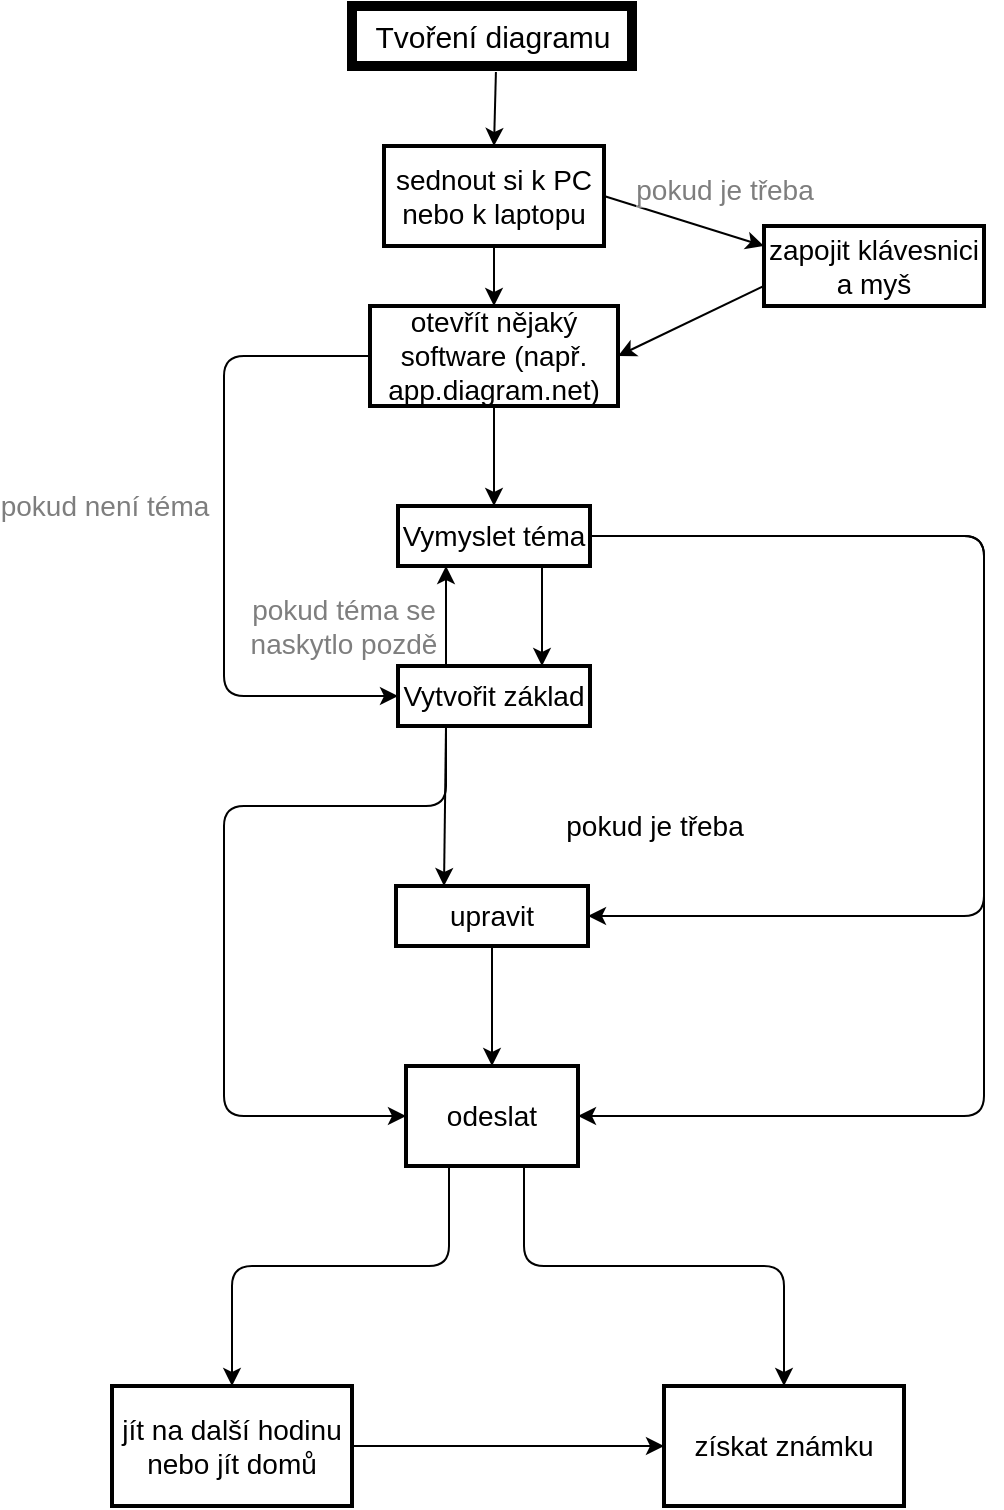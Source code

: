 <mxfile version="20.4.0" type="github">
  <diagram id="C5RBs43oDa-KdzZeNtuy" name="Page-1">
    <mxGraphModel dx="1422" dy="794" grid="1" gridSize="10" guides="1" tooltips="1" connect="1" arrows="1" fold="1" page="1" pageScale="1" pageWidth="827" pageHeight="1169" math="0" shadow="0">
      <root>
        <mxCell id="WIyWlLk6GJQsqaUBKTNV-0" />
        <mxCell id="WIyWlLk6GJQsqaUBKTNV-1" parent="WIyWlLk6GJQsqaUBKTNV-0" />
        <mxCell id="m6Q66YqN6v0zg1EJGyce-28" style="edgeStyle=orthogonalEdgeStyle;rounded=1;orthogonalLoop=1;jettySize=auto;html=1;exitX=1;exitY=0.5;exitDx=0;exitDy=0;entryX=1;entryY=0.5;entryDx=0;entryDy=0;fontSize=14;" edge="1" parent="WIyWlLk6GJQsqaUBKTNV-1" source="m6Q66YqN6v0zg1EJGyce-0" target="m6Q66YqN6v0zg1EJGyce-2">
          <mxGeometry relative="1" as="geometry">
            <Array as="points">
              <mxPoint x="660" y="335" />
              <mxPoint x="660" y="525" />
            </Array>
          </mxGeometry>
        </mxCell>
        <mxCell id="m6Q66YqN6v0zg1EJGyce-33" style="edgeStyle=orthogonalEdgeStyle;rounded=1;orthogonalLoop=1;jettySize=auto;html=1;exitX=1;exitY=0.5;exitDx=0;exitDy=0;entryX=1;entryY=0.5;entryDx=0;entryDy=0;fontSize=14;" edge="1" parent="WIyWlLk6GJQsqaUBKTNV-1" source="m6Q66YqN6v0zg1EJGyce-0" target="m6Q66YqN6v0zg1EJGyce-29">
          <mxGeometry relative="1" as="geometry">
            <Array as="points">
              <mxPoint x="660" y="335" />
              <mxPoint x="660" y="625" />
            </Array>
          </mxGeometry>
        </mxCell>
        <mxCell id="m6Q66YqN6v0zg1EJGyce-38" style="edgeStyle=orthogonalEdgeStyle;rounded=1;orthogonalLoop=1;jettySize=auto;html=1;exitX=0.75;exitY=1;exitDx=0;exitDy=0;entryX=0.75;entryY=0;entryDx=0;entryDy=0;fontSize=14;" edge="1" parent="WIyWlLk6GJQsqaUBKTNV-1" source="m6Q66YqN6v0zg1EJGyce-0" target="m6Q66YqN6v0zg1EJGyce-3">
          <mxGeometry relative="1" as="geometry" />
        </mxCell>
        <mxCell id="m6Q66YqN6v0zg1EJGyce-0" value="&lt;font style=&quot;font-size: 14px;&quot;&gt;Vymyslet téma&lt;/font&gt;" style="rounded=0;whiteSpace=wrap;html=1;strokeWidth=2;" vertex="1" parent="WIyWlLk6GJQsqaUBKTNV-1">
          <mxGeometry x="367" y="320" width="96" height="30" as="geometry" />
        </mxCell>
        <mxCell id="m6Q66YqN6v0zg1EJGyce-1" value="&lt;font style=&quot;font-size: 15px;&quot;&gt;Tvoření diagramu&lt;/font&gt;" style="text;html=1;align=center;verticalAlign=middle;resizable=0;points=[];autosize=1;strokeColor=default;fillColor=none;strokeWidth=5;" vertex="1" parent="WIyWlLk6GJQsqaUBKTNV-1">
          <mxGeometry x="344" y="70" width="140" height="30" as="geometry" />
        </mxCell>
        <mxCell id="m6Q66YqN6v0zg1EJGyce-30" value="" style="edgeStyle=orthogonalEdgeStyle;rounded=1;orthogonalLoop=1;jettySize=auto;html=1;fontSize=14;" edge="1" parent="WIyWlLk6GJQsqaUBKTNV-1" source="m6Q66YqN6v0zg1EJGyce-2" target="m6Q66YqN6v0zg1EJGyce-29">
          <mxGeometry relative="1" as="geometry" />
        </mxCell>
        <mxCell id="m6Q66YqN6v0zg1EJGyce-2" value="&lt;span style=&quot;font-size: 14px;&quot;&gt;upravit&lt;/span&gt;" style="rounded=0;whiteSpace=wrap;html=1;strokeWidth=2;" vertex="1" parent="WIyWlLk6GJQsqaUBKTNV-1">
          <mxGeometry x="366" y="510" width="96" height="30" as="geometry" />
        </mxCell>
        <mxCell id="m6Q66YqN6v0zg1EJGyce-34" style="edgeStyle=orthogonalEdgeStyle;rounded=1;orthogonalLoop=1;jettySize=auto;html=1;exitX=0.25;exitY=1;exitDx=0;exitDy=0;fontSize=14;entryX=0;entryY=0.5;entryDx=0;entryDy=0;" edge="1" parent="WIyWlLk6GJQsqaUBKTNV-1" source="m6Q66YqN6v0zg1EJGyce-3" target="m6Q66YqN6v0zg1EJGyce-29">
          <mxGeometry relative="1" as="geometry">
            <mxPoint x="280" y="620" as="targetPoint" />
            <Array as="points">
              <mxPoint x="391" y="470" />
              <mxPoint x="280" y="470" />
              <mxPoint x="280" y="625" />
            </Array>
          </mxGeometry>
        </mxCell>
        <mxCell id="m6Q66YqN6v0zg1EJGyce-37" style="edgeStyle=orthogonalEdgeStyle;rounded=1;orthogonalLoop=1;jettySize=auto;html=1;exitX=0.25;exitY=0;exitDx=0;exitDy=0;entryX=0.25;entryY=1;entryDx=0;entryDy=0;fontSize=14;" edge="1" parent="WIyWlLk6GJQsqaUBKTNV-1" source="m6Q66YqN6v0zg1EJGyce-3" target="m6Q66YqN6v0zg1EJGyce-0">
          <mxGeometry relative="1" as="geometry" />
        </mxCell>
        <mxCell id="m6Q66YqN6v0zg1EJGyce-3" value="&lt;font style=&quot;font-size: 14px;&quot;&gt;Vytvořit základ&lt;/font&gt;" style="rounded=0;whiteSpace=wrap;html=1;strokeWidth=2;" vertex="1" parent="WIyWlLk6GJQsqaUBKTNV-1">
          <mxGeometry x="367" y="400" width="96" height="30" as="geometry" />
        </mxCell>
        <mxCell id="m6Q66YqN6v0zg1EJGyce-4" value="&lt;span style=&quot;font-size: 14px;&quot;&gt;zapojit klávesnici a myš&lt;/span&gt;" style="rounded=0;whiteSpace=wrap;html=1;strokeWidth=2;" vertex="1" parent="WIyWlLk6GJQsqaUBKTNV-1">
          <mxGeometry x="550" y="180" width="110" height="40" as="geometry" />
        </mxCell>
        <mxCell id="m6Q66YqN6v0zg1EJGyce-12" value="" style="edgeStyle=orthogonalEdgeStyle;rounded=0;orthogonalLoop=1;jettySize=auto;html=1;fontSize=14;" edge="1" parent="WIyWlLk6GJQsqaUBKTNV-1" source="m6Q66YqN6v0zg1EJGyce-5" target="m6Q66YqN6v0zg1EJGyce-0">
          <mxGeometry relative="1" as="geometry" />
        </mxCell>
        <mxCell id="m6Q66YqN6v0zg1EJGyce-20" value="" style="edgeStyle=orthogonalEdgeStyle;rounded=1;orthogonalLoop=1;jettySize=auto;html=1;fontSize=14;entryX=0;entryY=0.5;entryDx=0;entryDy=0;" edge="1" parent="WIyWlLk6GJQsqaUBKTNV-1" source="m6Q66YqN6v0zg1EJGyce-5" target="m6Q66YqN6v0zg1EJGyce-3">
          <mxGeometry relative="1" as="geometry">
            <mxPoint x="290" y="420" as="targetPoint" />
            <Array as="points">
              <mxPoint x="280" y="245" />
              <mxPoint x="280" y="415" />
            </Array>
          </mxGeometry>
        </mxCell>
        <mxCell id="m6Q66YqN6v0zg1EJGyce-5" value="&lt;span style=&quot;font-size: 14px;&quot;&gt;otevřít nějaký software (např. app.diagram.net)&lt;/span&gt;" style="rounded=0;whiteSpace=wrap;html=1;strokeWidth=2;" vertex="1" parent="WIyWlLk6GJQsqaUBKTNV-1">
          <mxGeometry x="353" y="220" width="124" height="50" as="geometry" />
        </mxCell>
        <mxCell id="m6Q66YqN6v0zg1EJGyce-9" value="" style="edgeStyle=orthogonalEdgeStyle;rounded=0;orthogonalLoop=1;jettySize=auto;html=1;fontSize=14;" edge="1" parent="WIyWlLk6GJQsqaUBKTNV-1" source="m6Q66YqN6v0zg1EJGyce-6" target="m6Q66YqN6v0zg1EJGyce-5">
          <mxGeometry relative="1" as="geometry" />
        </mxCell>
        <mxCell id="m6Q66YqN6v0zg1EJGyce-6" value="&lt;span style=&quot;font-size: 14px;&quot;&gt;sednout si k PC nebo k laptopu&lt;/span&gt;" style="rounded=0;whiteSpace=wrap;html=1;strokeWidth=2;" vertex="1" parent="WIyWlLk6GJQsqaUBKTNV-1">
          <mxGeometry x="360" y="140" width="110" height="50" as="geometry" />
        </mxCell>
        <mxCell id="m6Q66YqN6v0zg1EJGyce-7" value="" style="endArrow=classic;html=1;rounded=0;fontSize=14;exitX=0.514;exitY=1.1;exitDx=0;exitDy=0;exitPerimeter=0;entryX=0.5;entryY=0;entryDx=0;entryDy=0;" edge="1" parent="WIyWlLk6GJQsqaUBKTNV-1" source="m6Q66YqN6v0zg1EJGyce-1" target="m6Q66YqN6v0zg1EJGyce-6">
          <mxGeometry width="50" height="50" relative="1" as="geometry">
            <mxPoint x="330" y="420" as="sourcePoint" />
            <mxPoint x="380" y="370" as="targetPoint" />
          </mxGeometry>
        </mxCell>
        <mxCell id="m6Q66YqN6v0zg1EJGyce-15" value="" style="endArrow=classic;html=1;rounded=0;fontSize=14;exitX=1;exitY=0.5;exitDx=0;exitDy=0;entryX=0;entryY=0.25;entryDx=0;entryDy=0;" edge="1" parent="WIyWlLk6GJQsqaUBKTNV-1" source="m6Q66YqN6v0zg1EJGyce-6" target="m6Q66YqN6v0zg1EJGyce-4">
          <mxGeometry width="50" height="50" relative="1" as="geometry">
            <mxPoint x="330" y="390" as="sourcePoint" />
            <mxPoint x="380" y="340" as="targetPoint" />
          </mxGeometry>
        </mxCell>
        <mxCell id="m6Q66YqN6v0zg1EJGyce-18" value="pokud je třeba" style="edgeLabel;html=1;align=center;verticalAlign=middle;resizable=0;points=[];fontSize=14;textOpacity=50;" vertex="1" connectable="0" parent="m6Q66YqN6v0zg1EJGyce-15">
          <mxGeometry x="-0.286" y="-2" relative="1" as="geometry">
            <mxPoint x="32" y="-14" as="offset" />
          </mxGeometry>
        </mxCell>
        <mxCell id="m6Q66YqN6v0zg1EJGyce-17" value="" style="endArrow=classic;html=1;rounded=0;fontSize=14;exitX=0;exitY=0.75;exitDx=0;exitDy=0;entryX=1;entryY=0.5;entryDx=0;entryDy=0;" edge="1" parent="WIyWlLk6GJQsqaUBKTNV-1" source="m6Q66YqN6v0zg1EJGyce-4" target="m6Q66YqN6v0zg1EJGyce-5">
          <mxGeometry width="50" height="50" relative="1" as="geometry">
            <mxPoint x="330" y="390" as="sourcePoint" />
            <mxPoint x="380" y="340" as="targetPoint" />
          </mxGeometry>
        </mxCell>
        <mxCell id="m6Q66YqN6v0zg1EJGyce-23" value="pokud není téma" style="edgeLabel;html=1;align=center;verticalAlign=middle;resizable=0;points=[];fontSize=14;textOpacity=50;" vertex="1" connectable="0" parent="WIyWlLk6GJQsqaUBKTNV-1">
          <mxGeometry x="219.998" y="319.997" as="geometry" />
        </mxCell>
        <mxCell id="m6Q66YqN6v0zg1EJGyce-26" value="" style="endArrow=classic;html=1;rounded=1;fontSize=14;exitX=0.25;exitY=1;exitDx=0;exitDy=0;entryX=0.25;entryY=0;entryDx=0;entryDy=0;" edge="1" parent="WIyWlLk6GJQsqaUBKTNV-1" source="m6Q66YqN6v0zg1EJGyce-3" target="m6Q66YqN6v0zg1EJGyce-2">
          <mxGeometry width="50" height="50" relative="1" as="geometry">
            <mxPoint x="330" y="390" as="sourcePoint" />
            <mxPoint x="380" y="340" as="targetPoint" />
          </mxGeometry>
        </mxCell>
        <mxCell id="m6Q66YqN6v0zg1EJGyce-32" value="" style="edgeStyle=orthogonalEdgeStyle;rounded=1;orthogonalLoop=1;jettySize=auto;html=1;fontSize=14;entryX=0.5;entryY=0;entryDx=0;entryDy=0;" edge="1" parent="WIyWlLk6GJQsqaUBKTNV-1" source="m6Q66YqN6v0zg1EJGyce-29" target="m6Q66YqN6v0zg1EJGyce-31">
          <mxGeometry relative="1" as="geometry">
            <Array as="points">
              <mxPoint x="430" y="700" />
              <mxPoint x="560" y="700" />
            </Array>
          </mxGeometry>
        </mxCell>
        <mxCell id="m6Q66YqN6v0zg1EJGyce-43" style="edgeStyle=orthogonalEdgeStyle;rounded=1;orthogonalLoop=1;jettySize=auto;html=1;exitX=0.25;exitY=1;exitDx=0;exitDy=0;entryX=0.5;entryY=0;entryDx=0;entryDy=0;fontSize=14;" edge="1" parent="WIyWlLk6GJQsqaUBKTNV-1" source="m6Q66YqN6v0zg1EJGyce-29" target="m6Q66YqN6v0zg1EJGyce-40">
          <mxGeometry relative="1" as="geometry">
            <Array as="points">
              <mxPoint x="393" y="700" />
              <mxPoint x="284" y="700" />
            </Array>
          </mxGeometry>
        </mxCell>
        <mxCell id="m6Q66YqN6v0zg1EJGyce-29" value="odeslat" style="rounded=0;whiteSpace=wrap;html=1;strokeColor=default;strokeWidth=2;fontSize=14;" vertex="1" parent="WIyWlLk6GJQsqaUBKTNV-1">
          <mxGeometry x="371" y="600" width="86" height="50" as="geometry" />
        </mxCell>
        <mxCell id="m6Q66YqN6v0zg1EJGyce-31" value="získat známku" style="rounded=0;whiteSpace=wrap;html=1;strokeColor=default;strokeWidth=2;fontSize=14;" vertex="1" parent="WIyWlLk6GJQsqaUBKTNV-1">
          <mxGeometry x="500" y="760" width="120" height="60" as="geometry" />
        </mxCell>
        <mxCell id="m6Q66YqN6v0zg1EJGyce-35" value="pokud je třeba" style="text;html=1;align=center;verticalAlign=middle;resizable=0;points=[];autosize=1;strokeColor=none;fillColor=none;fontSize=14;opacity=50;" vertex="1" parent="WIyWlLk6GJQsqaUBKTNV-1">
          <mxGeometry x="440" y="465" width="110" height="30" as="geometry" />
        </mxCell>
        <mxCell id="m6Q66YqN6v0zg1EJGyce-39" value="&lt;span style=&quot;background-color: rgb(255, 255, 255);&quot;&gt;pokud téma se naskytlo pozdě&lt;/span&gt;" style="rounded=0;whiteSpace=wrap;html=1;strokeColor=default;strokeWidth=2;fontSize=14;opacity=0;textOpacity=50;" vertex="1" parent="WIyWlLk6GJQsqaUBKTNV-1">
          <mxGeometry x="290" y="350" width="100" height="60" as="geometry" />
        </mxCell>
        <mxCell id="m6Q66YqN6v0zg1EJGyce-40" value="jít na další hodinu nebo jít domů" style="rounded=0;whiteSpace=wrap;html=1;strokeColor=default;strokeWidth=2;fontSize=14;" vertex="1" parent="WIyWlLk6GJQsqaUBKTNV-1">
          <mxGeometry x="224" y="760" width="120" height="60" as="geometry" />
        </mxCell>
        <mxCell id="m6Q66YqN6v0zg1EJGyce-42" value="" style="endArrow=classic;html=1;rounded=1;fontSize=14;exitX=1;exitY=0.5;exitDx=0;exitDy=0;entryX=0;entryY=0.5;entryDx=0;entryDy=0;" edge="1" parent="WIyWlLk6GJQsqaUBKTNV-1" source="m6Q66YqN6v0zg1EJGyce-40" target="m6Q66YqN6v0zg1EJGyce-31">
          <mxGeometry width="50" height="50" relative="1" as="geometry">
            <mxPoint x="340" y="850" as="sourcePoint" />
            <mxPoint x="390" y="800" as="targetPoint" />
          </mxGeometry>
        </mxCell>
      </root>
    </mxGraphModel>
  </diagram>
</mxfile>
